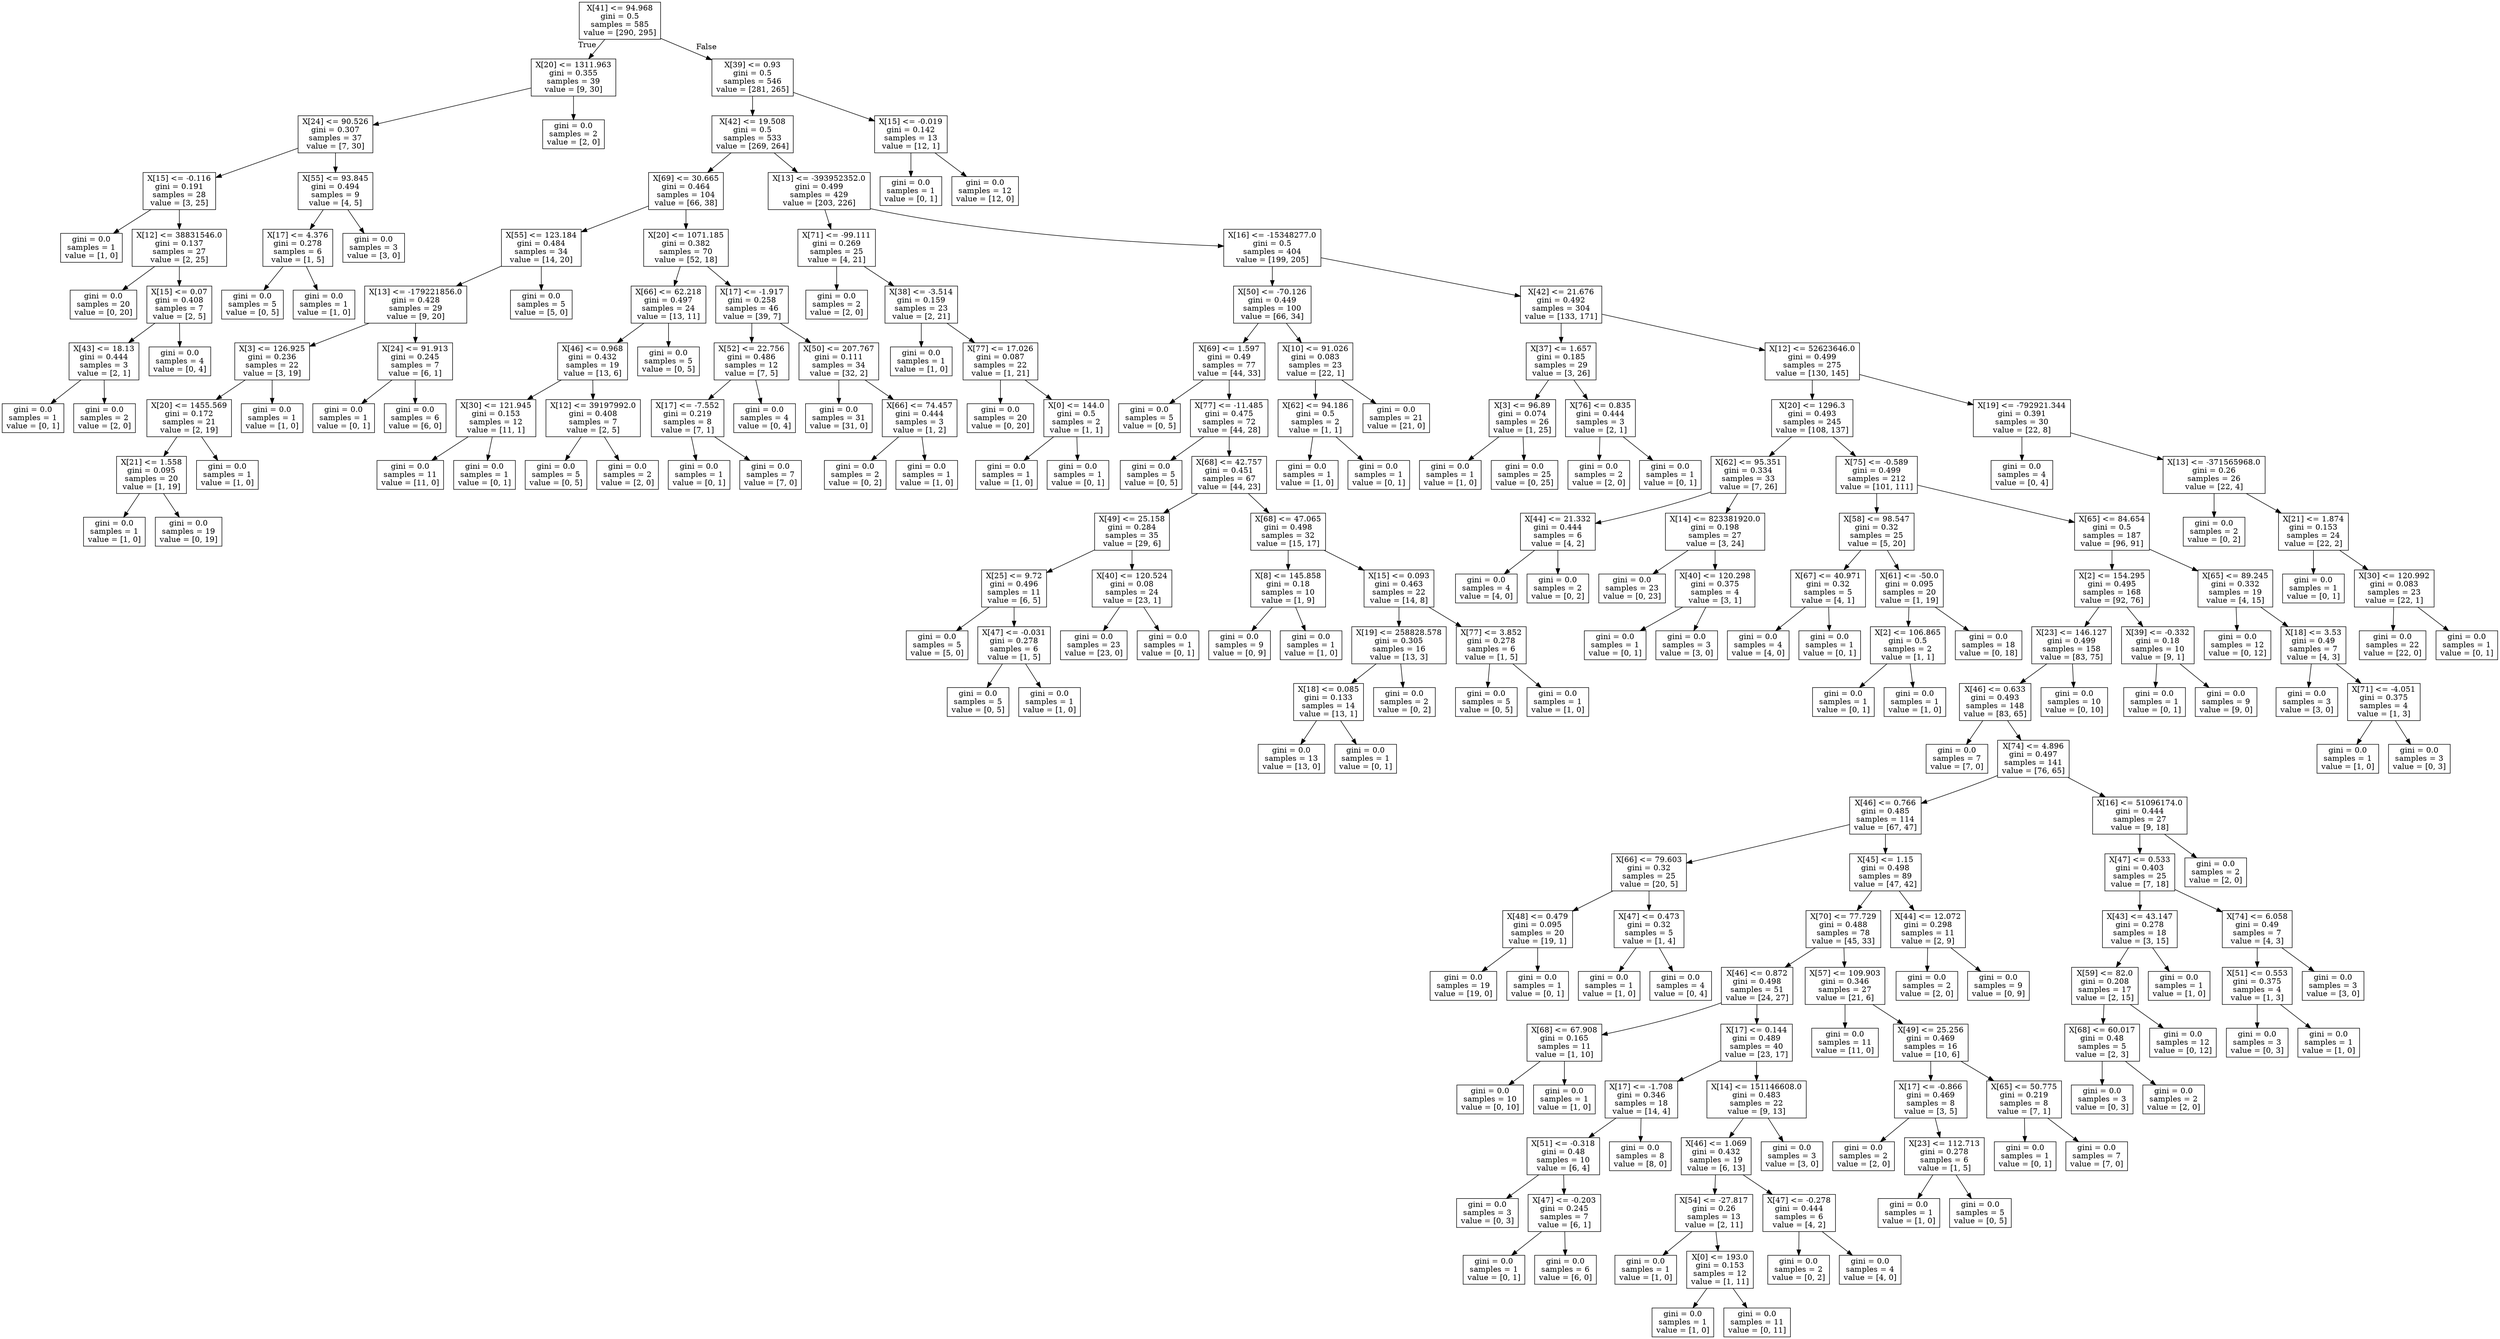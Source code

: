 digraph Tree {
node [shape=box] ;
0 [label="X[41] <= 94.968\ngini = 0.5\nsamples = 585\nvalue = [290, 295]"] ;
1 [label="X[20] <= 1311.963\ngini = 0.355\nsamples = 39\nvalue = [9, 30]"] ;
0 -> 1 [labeldistance=2.5, labelangle=45, headlabel="True"] ;
2 [label="X[24] <= 90.526\ngini = 0.307\nsamples = 37\nvalue = [7, 30]"] ;
1 -> 2 ;
3 [label="X[15] <= -0.116\ngini = 0.191\nsamples = 28\nvalue = [3, 25]"] ;
2 -> 3 ;
4 [label="gini = 0.0\nsamples = 1\nvalue = [1, 0]"] ;
3 -> 4 ;
5 [label="X[12] <= 38831546.0\ngini = 0.137\nsamples = 27\nvalue = [2, 25]"] ;
3 -> 5 ;
6 [label="gini = 0.0\nsamples = 20\nvalue = [0, 20]"] ;
5 -> 6 ;
7 [label="X[15] <= 0.07\ngini = 0.408\nsamples = 7\nvalue = [2, 5]"] ;
5 -> 7 ;
8 [label="X[43] <= 18.13\ngini = 0.444\nsamples = 3\nvalue = [2, 1]"] ;
7 -> 8 ;
9 [label="gini = 0.0\nsamples = 1\nvalue = [0, 1]"] ;
8 -> 9 ;
10 [label="gini = 0.0\nsamples = 2\nvalue = [2, 0]"] ;
8 -> 10 ;
11 [label="gini = 0.0\nsamples = 4\nvalue = [0, 4]"] ;
7 -> 11 ;
12 [label="X[55] <= 93.845\ngini = 0.494\nsamples = 9\nvalue = [4, 5]"] ;
2 -> 12 ;
13 [label="X[17] <= 4.376\ngini = 0.278\nsamples = 6\nvalue = [1, 5]"] ;
12 -> 13 ;
14 [label="gini = 0.0\nsamples = 5\nvalue = [0, 5]"] ;
13 -> 14 ;
15 [label="gini = 0.0\nsamples = 1\nvalue = [1, 0]"] ;
13 -> 15 ;
16 [label="gini = 0.0\nsamples = 3\nvalue = [3, 0]"] ;
12 -> 16 ;
17 [label="gini = 0.0\nsamples = 2\nvalue = [2, 0]"] ;
1 -> 17 ;
18 [label="X[39] <= 0.93\ngini = 0.5\nsamples = 546\nvalue = [281, 265]"] ;
0 -> 18 [labeldistance=2.5, labelangle=-45, headlabel="False"] ;
19 [label="X[42] <= 19.508\ngini = 0.5\nsamples = 533\nvalue = [269, 264]"] ;
18 -> 19 ;
20 [label="X[69] <= 30.665\ngini = 0.464\nsamples = 104\nvalue = [66, 38]"] ;
19 -> 20 ;
21 [label="X[55] <= 123.184\ngini = 0.484\nsamples = 34\nvalue = [14, 20]"] ;
20 -> 21 ;
22 [label="X[13] <= -179221856.0\ngini = 0.428\nsamples = 29\nvalue = [9, 20]"] ;
21 -> 22 ;
23 [label="X[3] <= 126.925\ngini = 0.236\nsamples = 22\nvalue = [3, 19]"] ;
22 -> 23 ;
24 [label="X[20] <= 1455.569\ngini = 0.172\nsamples = 21\nvalue = [2, 19]"] ;
23 -> 24 ;
25 [label="X[21] <= 1.558\ngini = 0.095\nsamples = 20\nvalue = [1, 19]"] ;
24 -> 25 ;
26 [label="gini = 0.0\nsamples = 1\nvalue = [1, 0]"] ;
25 -> 26 ;
27 [label="gini = 0.0\nsamples = 19\nvalue = [0, 19]"] ;
25 -> 27 ;
28 [label="gini = 0.0\nsamples = 1\nvalue = [1, 0]"] ;
24 -> 28 ;
29 [label="gini = 0.0\nsamples = 1\nvalue = [1, 0]"] ;
23 -> 29 ;
30 [label="X[24] <= 91.913\ngini = 0.245\nsamples = 7\nvalue = [6, 1]"] ;
22 -> 30 ;
31 [label="gini = 0.0\nsamples = 1\nvalue = [0, 1]"] ;
30 -> 31 ;
32 [label="gini = 0.0\nsamples = 6\nvalue = [6, 0]"] ;
30 -> 32 ;
33 [label="gini = 0.0\nsamples = 5\nvalue = [5, 0]"] ;
21 -> 33 ;
34 [label="X[20] <= 1071.185\ngini = 0.382\nsamples = 70\nvalue = [52, 18]"] ;
20 -> 34 ;
35 [label="X[66] <= 62.218\ngini = 0.497\nsamples = 24\nvalue = [13, 11]"] ;
34 -> 35 ;
36 [label="X[46] <= 0.968\ngini = 0.432\nsamples = 19\nvalue = [13, 6]"] ;
35 -> 36 ;
37 [label="X[30] <= 121.945\ngini = 0.153\nsamples = 12\nvalue = [11, 1]"] ;
36 -> 37 ;
38 [label="gini = 0.0\nsamples = 11\nvalue = [11, 0]"] ;
37 -> 38 ;
39 [label="gini = 0.0\nsamples = 1\nvalue = [0, 1]"] ;
37 -> 39 ;
40 [label="X[12] <= 39197992.0\ngini = 0.408\nsamples = 7\nvalue = [2, 5]"] ;
36 -> 40 ;
41 [label="gini = 0.0\nsamples = 5\nvalue = [0, 5]"] ;
40 -> 41 ;
42 [label="gini = 0.0\nsamples = 2\nvalue = [2, 0]"] ;
40 -> 42 ;
43 [label="gini = 0.0\nsamples = 5\nvalue = [0, 5]"] ;
35 -> 43 ;
44 [label="X[17] <= -1.917\ngini = 0.258\nsamples = 46\nvalue = [39, 7]"] ;
34 -> 44 ;
45 [label="X[52] <= 22.756\ngini = 0.486\nsamples = 12\nvalue = [7, 5]"] ;
44 -> 45 ;
46 [label="X[17] <= -7.552\ngini = 0.219\nsamples = 8\nvalue = [7, 1]"] ;
45 -> 46 ;
47 [label="gini = 0.0\nsamples = 1\nvalue = [0, 1]"] ;
46 -> 47 ;
48 [label="gini = 0.0\nsamples = 7\nvalue = [7, 0]"] ;
46 -> 48 ;
49 [label="gini = 0.0\nsamples = 4\nvalue = [0, 4]"] ;
45 -> 49 ;
50 [label="X[50] <= 207.767\ngini = 0.111\nsamples = 34\nvalue = [32, 2]"] ;
44 -> 50 ;
51 [label="gini = 0.0\nsamples = 31\nvalue = [31, 0]"] ;
50 -> 51 ;
52 [label="X[66] <= 74.457\ngini = 0.444\nsamples = 3\nvalue = [1, 2]"] ;
50 -> 52 ;
53 [label="gini = 0.0\nsamples = 2\nvalue = [0, 2]"] ;
52 -> 53 ;
54 [label="gini = 0.0\nsamples = 1\nvalue = [1, 0]"] ;
52 -> 54 ;
55 [label="X[13] <= -393952352.0\ngini = 0.499\nsamples = 429\nvalue = [203, 226]"] ;
19 -> 55 ;
56 [label="X[71] <= -99.111\ngini = 0.269\nsamples = 25\nvalue = [4, 21]"] ;
55 -> 56 ;
57 [label="gini = 0.0\nsamples = 2\nvalue = [2, 0]"] ;
56 -> 57 ;
58 [label="X[38] <= -3.514\ngini = 0.159\nsamples = 23\nvalue = [2, 21]"] ;
56 -> 58 ;
59 [label="gini = 0.0\nsamples = 1\nvalue = [1, 0]"] ;
58 -> 59 ;
60 [label="X[77] <= 17.026\ngini = 0.087\nsamples = 22\nvalue = [1, 21]"] ;
58 -> 60 ;
61 [label="gini = 0.0\nsamples = 20\nvalue = [0, 20]"] ;
60 -> 61 ;
62 [label="X[0] <= 144.0\ngini = 0.5\nsamples = 2\nvalue = [1, 1]"] ;
60 -> 62 ;
63 [label="gini = 0.0\nsamples = 1\nvalue = [1, 0]"] ;
62 -> 63 ;
64 [label="gini = 0.0\nsamples = 1\nvalue = [0, 1]"] ;
62 -> 64 ;
65 [label="X[16] <= -15348277.0\ngini = 0.5\nsamples = 404\nvalue = [199, 205]"] ;
55 -> 65 ;
66 [label="X[50] <= -70.126\ngini = 0.449\nsamples = 100\nvalue = [66, 34]"] ;
65 -> 66 ;
67 [label="X[69] <= 1.597\ngini = 0.49\nsamples = 77\nvalue = [44, 33]"] ;
66 -> 67 ;
68 [label="gini = 0.0\nsamples = 5\nvalue = [0, 5]"] ;
67 -> 68 ;
69 [label="X[77] <= -11.485\ngini = 0.475\nsamples = 72\nvalue = [44, 28]"] ;
67 -> 69 ;
70 [label="gini = 0.0\nsamples = 5\nvalue = [0, 5]"] ;
69 -> 70 ;
71 [label="X[68] <= 42.757\ngini = 0.451\nsamples = 67\nvalue = [44, 23]"] ;
69 -> 71 ;
72 [label="X[49] <= 25.158\ngini = 0.284\nsamples = 35\nvalue = [29, 6]"] ;
71 -> 72 ;
73 [label="X[25] <= 9.72\ngini = 0.496\nsamples = 11\nvalue = [6, 5]"] ;
72 -> 73 ;
74 [label="gini = 0.0\nsamples = 5\nvalue = [5, 0]"] ;
73 -> 74 ;
75 [label="X[47] <= -0.031\ngini = 0.278\nsamples = 6\nvalue = [1, 5]"] ;
73 -> 75 ;
76 [label="gini = 0.0\nsamples = 5\nvalue = [0, 5]"] ;
75 -> 76 ;
77 [label="gini = 0.0\nsamples = 1\nvalue = [1, 0]"] ;
75 -> 77 ;
78 [label="X[40] <= 120.524\ngini = 0.08\nsamples = 24\nvalue = [23, 1]"] ;
72 -> 78 ;
79 [label="gini = 0.0\nsamples = 23\nvalue = [23, 0]"] ;
78 -> 79 ;
80 [label="gini = 0.0\nsamples = 1\nvalue = [0, 1]"] ;
78 -> 80 ;
81 [label="X[68] <= 47.065\ngini = 0.498\nsamples = 32\nvalue = [15, 17]"] ;
71 -> 81 ;
82 [label="X[8] <= 145.858\ngini = 0.18\nsamples = 10\nvalue = [1, 9]"] ;
81 -> 82 ;
83 [label="gini = 0.0\nsamples = 9\nvalue = [0, 9]"] ;
82 -> 83 ;
84 [label="gini = 0.0\nsamples = 1\nvalue = [1, 0]"] ;
82 -> 84 ;
85 [label="X[15] <= 0.093\ngini = 0.463\nsamples = 22\nvalue = [14, 8]"] ;
81 -> 85 ;
86 [label="X[19] <= 258828.578\ngini = 0.305\nsamples = 16\nvalue = [13, 3]"] ;
85 -> 86 ;
87 [label="X[18] <= 0.085\ngini = 0.133\nsamples = 14\nvalue = [13, 1]"] ;
86 -> 87 ;
88 [label="gini = 0.0\nsamples = 13\nvalue = [13, 0]"] ;
87 -> 88 ;
89 [label="gini = 0.0\nsamples = 1\nvalue = [0, 1]"] ;
87 -> 89 ;
90 [label="gini = 0.0\nsamples = 2\nvalue = [0, 2]"] ;
86 -> 90 ;
91 [label="X[77] <= 3.852\ngini = 0.278\nsamples = 6\nvalue = [1, 5]"] ;
85 -> 91 ;
92 [label="gini = 0.0\nsamples = 5\nvalue = [0, 5]"] ;
91 -> 92 ;
93 [label="gini = 0.0\nsamples = 1\nvalue = [1, 0]"] ;
91 -> 93 ;
94 [label="X[10] <= 91.026\ngini = 0.083\nsamples = 23\nvalue = [22, 1]"] ;
66 -> 94 ;
95 [label="X[62] <= 94.186\ngini = 0.5\nsamples = 2\nvalue = [1, 1]"] ;
94 -> 95 ;
96 [label="gini = 0.0\nsamples = 1\nvalue = [1, 0]"] ;
95 -> 96 ;
97 [label="gini = 0.0\nsamples = 1\nvalue = [0, 1]"] ;
95 -> 97 ;
98 [label="gini = 0.0\nsamples = 21\nvalue = [21, 0]"] ;
94 -> 98 ;
99 [label="X[42] <= 21.676\ngini = 0.492\nsamples = 304\nvalue = [133, 171]"] ;
65 -> 99 ;
100 [label="X[37] <= 1.657\ngini = 0.185\nsamples = 29\nvalue = [3, 26]"] ;
99 -> 100 ;
101 [label="X[3] <= 96.89\ngini = 0.074\nsamples = 26\nvalue = [1, 25]"] ;
100 -> 101 ;
102 [label="gini = 0.0\nsamples = 1\nvalue = [1, 0]"] ;
101 -> 102 ;
103 [label="gini = 0.0\nsamples = 25\nvalue = [0, 25]"] ;
101 -> 103 ;
104 [label="X[76] <= 0.835\ngini = 0.444\nsamples = 3\nvalue = [2, 1]"] ;
100 -> 104 ;
105 [label="gini = 0.0\nsamples = 2\nvalue = [2, 0]"] ;
104 -> 105 ;
106 [label="gini = 0.0\nsamples = 1\nvalue = [0, 1]"] ;
104 -> 106 ;
107 [label="X[12] <= 52623646.0\ngini = 0.499\nsamples = 275\nvalue = [130, 145]"] ;
99 -> 107 ;
108 [label="X[20] <= 1296.3\ngini = 0.493\nsamples = 245\nvalue = [108, 137]"] ;
107 -> 108 ;
109 [label="X[62] <= 95.351\ngini = 0.334\nsamples = 33\nvalue = [7, 26]"] ;
108 -> 109 ;
110 [label="X[44] <= 21.332\ngini = 0.444\nsamples = 6\nvalue = [4, 2]"] ;
109 -> 110 ;
111 [label="gini = 0.0\nsamples = 4\nvalue = [4, 0]"] ;
110 -> 111 ;
112 [label="gini = 0.0\nsamples = 2\nvalue = [0, 2]"] ;
110 -> 112 ;
113 [label="X[14] <= 823381920.0\ngini = 0.198\nsamples = 27\nvalue = [3, 24]"] ;
109 -> 113 ;
114 [label="gini = 0.0\nsamples = 23\nvalue = [0, 23]"] ;
113 -> 114 ;
115 [label="X[40] <= 120.298\ngini = 0.375\nsamples = 4\nvalue = [3, 1]"] ;
113 -> 115 ;
116 [label="gini = 0.0\nsamples = 1\nvalue = [0, 1]"] ;
115 -> 116 ;
117 [label="gini = 0.0\nsamples = 3\nvalue = [3, 0]"] ;
115 -> 117 ;
118 [label="X[75] <= -0.589\ngini = 0.499\nsamples = 212\nvalue = [101, 111]"] ;
108 -> 118 ;
119 [label="X[58] <= 98.547\ngini = 0.32\nsamples = 25\nvalue = [5, 20]"] ;
118 -> 119 ;
120 [label="X[67] <= 40.971\ngini = 0.32\nsamples = 5\nvalue = [4, 1]"] ;
119 -> 120 ;
121 [label="gini = 0.0\nsamples = 4\nvalue = [4, 0]"] ;
120 -> 121 ;
122 [label="gini = 0.0\nsamples = 1\nvalue = [0, 1]"] ;
120 -> 122 ;
123 [label="X[61] <= -50.0\ngini = 0.095\nsamples = 20\nvalue = [1, 19]"] ;
119 -> 123 ;
124 [label="X[2] <= 106.865\ngini = 0.5\nsamples = 2\nvalue = [1, 1]"] ;
123 -> 124 ;
125 [label="gini = 0.0\nsamples = 1\nvalue = [0, 1]"] ;
124 -> 125 ;
126 [label="gini = 0.0\nsamples = 1\nvalue = [1, 0]"] ;
124 -> 126 ;
127 [label="gini = 0.0\nsamples = 18\nvalue = [0, 18]"] ;
123 -> 127 ;
128 [label="X[65] <= 84.654\ngini = 0.5\nsamples = 187\nvalue = [96, 91]"] ;
118 -> 128 ;
129 [label="X[2] <= 154.295\ngini = 0.495\nsamples = 168\nvalue = [92, 76]"] ;
128 -> 129 ;
130 [label="X[23] <= 146.127\ngini = 0.499\nsamples = 158\nvalue = [83, 75]"] ;
129 -> 130 ;
131 [label="X[46] <= 0.633\ngini = 0.493\nsamples = 148\nvalue = [83, 65]"] ;
130 -> 131 ;
132 [label="gini = 0.0\nsamples = 7\nvalue = [7, 0]"] ;
131 -> 132 ;
133 [label="X[74] <= 4.896\ngini = 0.497\nsamples = 141\nvalue = [76, 65]"] ;
131 -> 133 ;
134 [label="X[46] <= 0.766\ngini = 0.485\nsamples = 114\nvalue = [67, 47]"] ;
133 -> 134 ;
135 [label="X[66] <= 79.603\ngini = 0.32\nsamples = 25\nvalue = [20, 5]"] ;
134 -> 135 ;
136 [label="X[48] <= 0.479\ngini = 0.095\nsamples = 20\nvalue = [19, 1]"] ;
135 -> 136 ;
137 [label="gini = 0.0\nsamples = 19\nvalue = [19, 0]"] ;
136 -> 137 ;
138 [label="gini = 0.0\nsamples = 1\nvalue = [0, 1]"] ;
136 -> 138 ;
139 [label="X[47] <= 0.473\ngini = 0.32\nsamples = 5\nvalue = [1, 4]"] ;
135 -> 139 ;
140 [label="gini = 0.0\nsamples = 1\nvalue = [1, 0]"] ;
139 -> 140 ;
141 [label="gini = 0.0\nsamples = 4\nvalue = [0, 4]"] ;
139 -> 141 ;
142 [label="X[45] <= 1.15\ngini = 0.498\nsamples = 89\nvalue = [47, 42]"] ;
134 -> 142 ;
143 [label="X[70] <= 77.729\ngini = 0.488\nsamples = 78\nvalue = [45, 33]"] ;
142 -> 143 ;
144 [label="X[46] <= 0.872\ngini = 0.498\nsamples = 51\nvalue = [24, 27]"] ;
143 -> 144 ;
145 [label="X[68] <= 67.908\ngini = 0.165\nsamples = 11\nvalue = [1, 10]"] ;
144 -> 145 ;
146 [label="gini = 0.0\nsamples = 10\nvalue = [0, 10]"] ;
145 -> 146 ;
147 [label="gini = 0.0\nsamples = 1\nvalue = [1, 0]"] ;
145 -> 147 ;
148 [label="X[17] <= 0.144\ngini = 0.489\nsamples = 40\nvalue = [23, 17]"] ;
144 -> 148 ;
149 [label="X[17] <= -1.708\ngini = 0.346\nsamples = 18\nvalue = [14, 4]"] ;
148 -> 149 ;
150 [label="X[51] <= -0.318\ngini = 0.48\nsamples = 10\nvalue = [6, 4]"] ;
149 -> 150 ;
151 [label="gini = 0.0\nsamples = 3\nvalue = [0, 3]"] ;
150 -> 151 ;
152 [label="X[47] <= -0.203\ngini = 0.245\nsamples = 7\nvalue = [6, 1]"] ;
150 -> 152 ;
153 [label="gini = 0.0\nsamples = 1\nvalue = [0, 1]"] ;
152 -> 153 ;
154 [label="gini = 0.0\nsamples = 6\nvalue = [6, 0]"] ;
152 -> 154 ;
155 [label="gini = 0.0\nsamples = 8\nvalue = [8, 0]"] ;
149 -> 155 ;
156 [label="X[14] <= 151146608.0\ngini = 0.483\nsamples = 22\nvalue = [9, 13]"] ;
148 -> 156 ;
157 [label="X[46] <= 1.069\ngini = 0.432\nsamples = 19\nvalue = [6, 13]"] ;
156 -> 157 ;
158 [label="X[54] <= -27.817\ngini = 0.26\nsamples = 13\nvalue = [2, 11]"] ;
157 -> 158 ;
159 [label="gini = 0.0\nsamples = 1\nvalue = [1, 0]"] ;
158 -> 159 ;
160 [label="X[0] <= 193.0\ngini = 0.153\nsamples = 12\nvalue = [1, 11]"] ;
158 -> 160 ;
161 [label="gini = 0.0\nsamples = 1\nvalue = [1, 0]"] ;
160 -> 161 ;
162 [label="gini = 0.0\nsamples = 11\nvalue = [0, 11]"] ;
160 -> 162 ;
163 [label="X[47] <= -0.278\ngini = 0.444\nsamples = 6\nvalue = [4, 2]"] ;
157 -> 163 ;
164 [label="gini = 0.0\nsamples = 2\nvalue = [0, 2]"] ;
163 -> 164 ;
165 [label="gini = 0.0\nsamples = 4\nvalue = [4, 0]"] ;
163 -> 165 ;
166 [label="gini = 0.0\nsamples = 3\nvalue = [3, 0]"] ;
156 -> 166 ;
167 [label="X[57] <= 109.903\ngini = 0.346\nsamples = 27\nvalue = [21, 6]"] ;
143 -> 167 ;
168 [label="gini = 0.0\nsamples = 11\nvalue = [11, 0]"] ;
167 -> 168 ;
169 [label="X[49] <= 25.256\ngini = 0.469\nsamples = 16\nvalue = [10, 6]"] ;
167 -> 169 ;
170 [label="X[17] <= -0.866\ngini = 0.469\nsamples = 8\nvalue = [3, 5]"] ;
169 -> 170 ;
171 [label="gini = 0.0\nsamples = 2\nvalue = [2, 0]"] ;
170 -> 171 ;
172 [label="X[23] <= 112.713\ngini = 0.278\nsamples = 6\nvalue = [1, 5]"] ;
170 -> 172 ;
173 [label="gini = 0.0\nsamples = 1\nvalue = [1, 0]"] ;
172 -> 173 ;
174 [label="gini = 0.0\nsamples = 5\nvalue = [0, 5]"] ;
172 -> 174 ;
175 [label="X[65] <= 50.775\ngini = 0.219\nsamples = 8\nvalue = [7, 1]"] ;
169 -> 175 ;
176 [label="gini = 0.0\nsamples = 1\nvalue = [0, 1]"] ;
175 -> 176 ;
177 [label="gini = 0.0\nsamples = 7\nvalue = [7, 0]"] ;
175 -> 177 ;
178 [label="X[44] <= 12.072\ngini = 0.298\nsamples = 11\nvalue = [2, 9]"] ;
142 -> 178 ;
179 [label="gini = 0.0\nsamples = 2\nvalue = [2, 0]"] ;
178 -> 179 ;
180 [label="gini = 0.0\nsamples = 9\nvalue = [0, 9]"] ;
178 -> 180 ;
181 [label="X[16] <= 51096174.0\ngini = 0.444\nsamples = 27\nvalue = [9, 18]"] ;
133 -> 181 ;
182 [label="X[47] <= 0.533\ngini = 0.403\nsamples = 25\nvalue = [7, 18]"] ;
181 -> 182 ;
183 [label="X[43] <= 43.147\ngini = 0.278\nsamples = 18\nvalue = [3, 15]"] ;
182 -> 183 ;
184 [label="X[59] <= 82.0\ngini = 0.208\nsamples = 17\nvalue = [2, 15]"] ;
183 -> 184 ;
185 [label="X[68] <= 60.017\ngini = 0.48\nsamples = 5\nvalue = [2, 3]"] ;
184 -> 185 ;
186 [label="gini = 0.0\nsamples = 3\nvalue = [0, 3]"] ;
185 -> 186 ;
187 [label="gini = 0.0\nsamples = 2\nvalue = [2, 0]"] ;
185 -> 187 ;
188 [label="gini = 0.0\nsamples = 12\nvalue = [0, 12]"] ;
184 -> 188 ;
189 [label="gini = 0.0\nsamples = 1\nvalue = [1, 0]"] ;
183 -> 189 ;
190 [label="X[74] <= 6.058\ngini = 0.49\nsamples = 7\nvalue = [4, 3]"] ;
182 -> 190 ;
191 [label="X[51] <= 0.553\ngini = 0.375\nsamples = 4\nvalue = [1, 3]"] ;
190 -> 191 ;
192 [label="gini = 0.0\nsamples = 3\nvalue = [0, 3]"] ;
191 -> 192 ;
193 [label="gini = 0.0\nsamples = 1\nvalue = [1, 0]"] ;
191 -> 193 ;
194 [label="gini = 0.0\nsamples = 3\nvalue = [3, 0]"] ;
190 -> 194 ;
195 [label="gini = 0.0\nsamples = 2\nvalue = [2, 0]"] ;
181 -> 195 ;
196 [label="gini = 0.0\nsamples = 10\nvalue = [0, 10]"] ;
130 -> 196 ;
197 [label="X[39] <= -0.332\ngini = 0.18\nsamples = 10\nvalue = [9, 1]"] ;
129 -> 197 ;
198 [label="gini = 0.0\nsamples = 1\nvalue = [0, 1]"] ;
197 -> 198 ;
199 [label="gini = 0.0\nsamples = 9\nvalue = [9, 0]"] ;
197 -> 199 ;
200 [label="X[65] <= 89.245\ngini = 0.332\nsamples = 19\nvalue = [4, 15]"] ;
128 -> 200 ;
201 [label="gini = 0.0\nsamples = 12\nvalue = [0, 12]"] ;
200 -> 201 ;
202 [label="X[18] <= 3.53\ngini = 0.49\nsamples = 7\nvalue = [4, 3]"] ;
200 -> 202 ;
203 [label="gini = 0.0\nsamples = 3\nvalue = [3, 0]"] ;
202 -> 203 ;
204 [label="X[71] <= -4.051\ngini = 0.375\nsamples = 4\nvalue = [1, 3]"] ;
202 -> 204 ;
205 [label="gini = 0.0\nsamples = 1\nvalue = [1, 0]"] ;
204 -> 205 ;
206 [label="gini = 0.0\nsamples = 3\nvalue = [0, 3]"] ;
204 -> 206 ;
207 [label="X[19] <= -792921.344\ngini = 0.391\nsamples = 30\nvalue = [22, 8]"] ;
107 -> 207 ;
208 [label="gini = 0.0\nsamples = 4\nvalue = [0, 4]"] ;
207 -> 208 ;
209 [label="X[13] <= -371565968.0\ngini = 0.26\nsamples = 26\nvalue = [22, 4]"] ;
207 -> 209 ;
210 [label="gini = 0.0\nsamples = 2\nvalue = [0, 2]"] ;
209 -> 210 ;
211 [label="X[21] <= 1.874\ngini = 0.153\nsamples = 24\nvalue = [22, 2]"] ;
209 -> 211 ;
212 [label="gini = 0.0\nsamples = 1\nvalue = [0, 1]"] ;
211 -> 212 ;
213 [label="X[30] <= 120.992\ngini = 0.083\nsamples = 23\nvalue = [22, 1]"] ;
211 -> 213 ;
214 [label="gini = 0.0\nsamples = 22\nvalue = [22, 0]"] ;
213 -> 214 ;
215 [label="gini = 0.0\nsamples = 1\nvalue = [0, 1]"] ;
213 -> 215 ;
216 [label="X[15] <= -0.019\ngini = 0.142\nsamples = 13\nvalue = [12, 1]"] ;
18 -> 216 ;
217 [label="gini = 0.0\nsamples = 1\nvalue = [0, 1]"] ;
216 -> 217 ;
218 [label="gini = 0.0\nsamples = 12\nvalue = [12, 0]"] ;
216 -> 218 ;
}